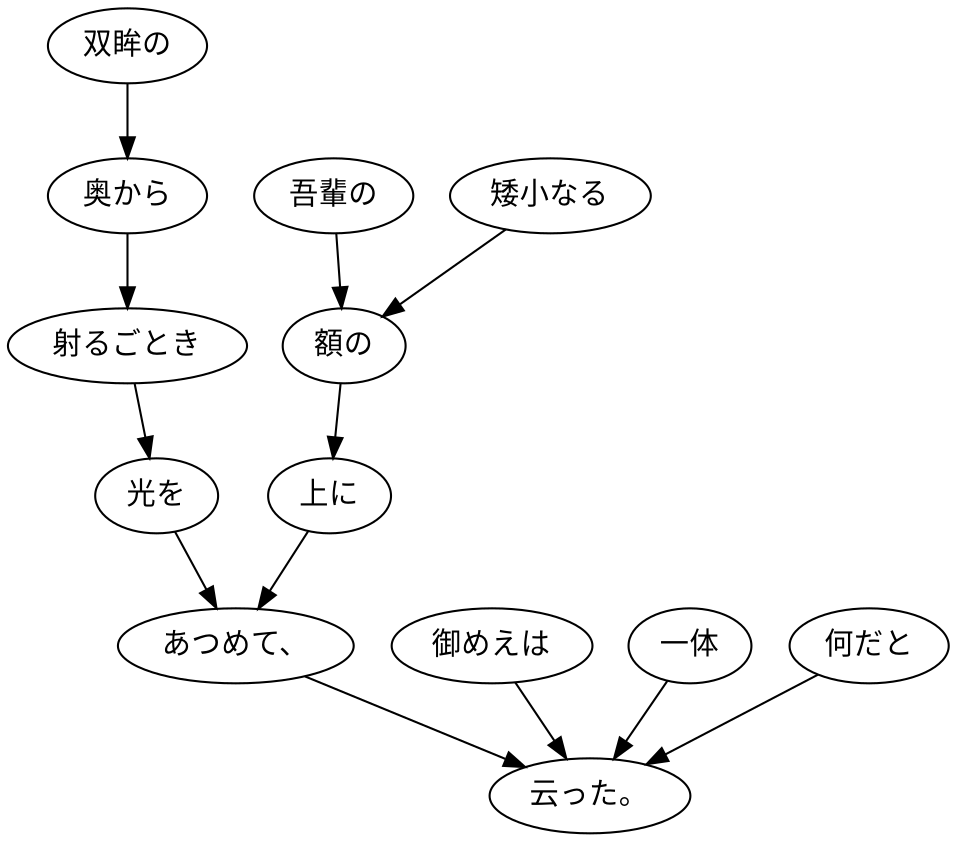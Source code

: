 digraph graph199 {
	node0 [label="双眸の"];
	node1 [label="奥から"];
	node2 [label="射るごとき"];
	node3 [label="光を"];
	node4 [label="吾輩の"];
	node5 [label="矮小なる"];
	node6 [label="額の"];
	node7 [label="上に"];
	node8 [label="あつめて、"];
	node9 [label="御めえは"];
	node10 [label="一体"];
	node11 [label="何だと"];
	node12 [label="云った。"];
	node0 -> node1;
	node1 -> node2;
	node2 -> node3;
	node3 -> node8;
	node4 -> node6;
	node5 -> node6;
	node6 -> node7;
	node7 -> node8;
	node8 -> node12;
	node9 -> node12;
	node10 -> node12;
	node11 -> node12;
}
